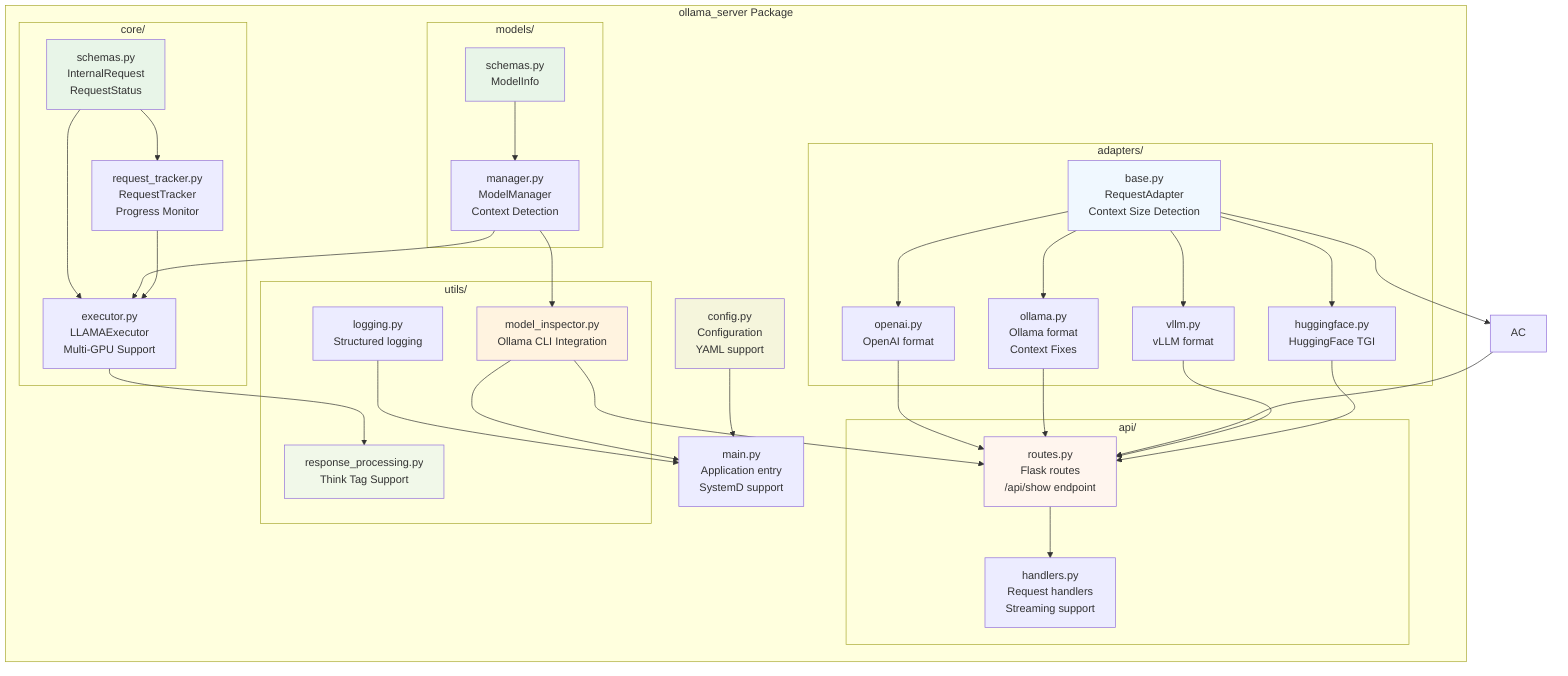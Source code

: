 graph TD
    subgraph "ollama_server Package"
        subgraph "core/"
            CS[schemas.py<br/>InternalRequest<br/>RequestStatus]
            CR[request_tracker.py<br/>RequestTracker<br/>Progress Monitor]
            CE[executor.py<br/>LLAMAExecutor<br/>Multi-GPU Support]
        end
        
        subgraph "models/"
            MS[schemas.py<br/>ModelInfo]
            MM[manager.py<br/>ModelManager<br/>Context Detection]
        end
        
        subgraph "adapters/"
            AB[base.py<br/>RequestAdapter<br/>Context Size Detection]
            AO[openai.py<br/>OpenAI format]
            AOL[ollama.py<br/>Ollama format<br/>Context Fixes]
                AV[vllm.py<br/>vLLM format]
            AH[huggingface.py<br/>HuggingFace TGI]
        end
        
        subgraph "api/"
            AR[routes.py<br/>Flask routes<br/>/api/show endpoint]
            AHA[handlers.py<br/>Request handlers<br/>Streaming support]
        end
        
        subgraph "utils/"
            UL[logging.py<br/>Structured logging]
            UM[model_inspector.py<br/>Ollama CLI Integration]
            UR[response_processing.py<br/>Think Tag Support]
        end
        
        MC[config.py<br/>Configuration<br/>YAML support]
        MM2[main.py<br/>Application entry<br/>SystemD support]
    end
    
    CS --> CR
    CS --> CE
    MS --> MM
    MM --> UM
    AB --> AO
    AB --> AOL
    AB --> AC
    AB --> AV
    AB --> AH
    MM --> CE
    CR --> CE
    CE --> UR
    AO --> AR
    AOL --> AR
    AC --> AR
    AV --> AR
    AH --> AR
    AR --> AHA
    UM --> AR
    MC --> MM2
    UL --> MM2
    UM --> MM2
    
    style CS fill:#e8f5e8
    style MS fill:#e8f5e8
    style AB fill:#f0f8ff
    style AR fill:#fff5ee
    style MC fill:#f5f5dc
    style UM fill:#fff3e0
    style UR fill:#f1f8e9
